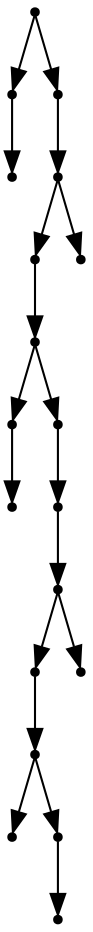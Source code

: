 digraph {
  18 [shape=point];
  1 [shape=point];
  0 [shape=point];
  17 [shape=point];
  16 [shape=point];
  14 [shape=point];
  13 [shape=point];
  3 [shape=point];
  2 [shape=point];
  12 [shape=point];
  11 [shape=point];
  10 [shape=point];
  8 [shape=point];
  7 [shape=point];
  4 [shape=point];
  6 [shape=point];
  5 [shape=point];
  9 [shape=point];
  15 [shape=point];
18 -> 1;
1 -> 0;
18 -> 17;
17 -> 16;
16 -> 14;
14 -> 13;
13 -> 3;
3 -> 2;
13 -> 12;
12 -> 11;
11 -> 10;
10 -> 8;
8 -> 7;
7 -> 4;
7 -> 6;
6 -> 5;
10 -> 9;
16 -> 15;
}
